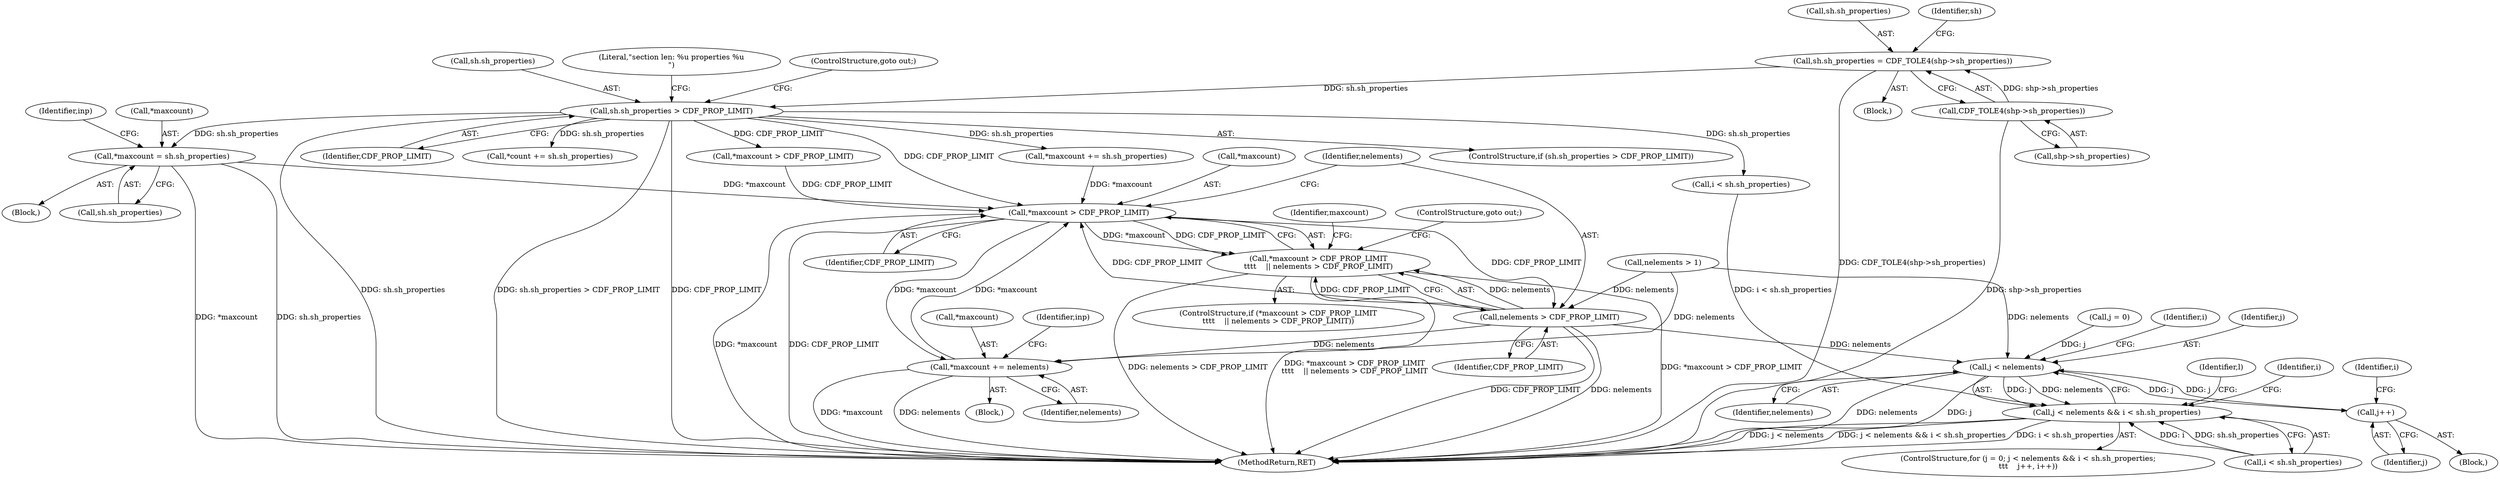 digraph "0_file_93e063ee374b6a75729df9e7201fb511e47e259d@pointer" {
"1000211" [label="(Call,*maxcount = sh.sh_properties)"];
"1000177" [label="(Call,sh.sh_properties > CDF_PROP_LIMIT)"];
"1000168" [label="(Call,sh.sh_properties = CDF_TOLE4(shp->sh_properties))"];
"1000172" [label="(Call,CDF_TOLE4(shp->sh_properties))"];
"1000662" [label="(Call,*maxcount > CDF_PROP_LIMIT)"];
"1000661" [label="(Call,*maxcount > CDF_PROP_LIMIT\n\t\t\t\t    || nelements > CDF_PROP_LIMIT)"];
"1000666" [label="(Call,nelements > CDF_PROP_LIMIT)"];
"1000670" [label="(Call,*maxcount += nelements)"];
"1000698" [label="(Call,j < nelements)"];
"1000697" [label="(Call,j < nelements && i < sh.sh_properties)"];
"1000707" [label="(Call,j++)"];
"1000168" [label="(Call,sh.sh_properties = CDF_TOLE4(shp->sh_properties))"];
"1000661" [label="(Call,*maxcount > CDF_PROP_LIMIT\n\t\t\t\t    || nelements > CDF_PROP_LIMIT)"];
"1000693" [label="(ControlStructure,for (j = 0; j < nelements && i < sh.sh_properties;\n\t\t\t    j++, i++))"];
"1000670" [label="(Call,*maxcount += nelements)"];
"1000671" [label="(Call,*maxcount)"];
"1000668" [label="(Identifier,CDF_PROP_LIMIT)"];
"1000673" [label="(Identifier,nelements)"];
"1000676" [label="(Identifier,inp)"];
"1000185" [label="(Literal,\"section len: %u properties %u\n\")"];
"1000698" [label="(Call,j < nelements)"];
"1000702" [label="(Identifier,i)"];
"1000701" [label="(Call,i < sh.sh_properties)"];
"1000182" [label="(ControlStructure,goto out;)"];
"1000176" [label="(ControlStructure,if (sh.sh_properties > CDF_PROP_LIMIT))"];
"1000203" [label="(Call,*maxcount += sh.sh_properties)"];
"1000666" [label="(Call,nelements > CDF_PROP_LIMIT)"];
"1000169" [label="(Call,sh.sh_properties)"];
"1000714" [label="(Identifier,l)"];
"1000853" [label="(MethodReturn,RET)"];
"1000179" [label="(Identifier,sh)"];
"1000211" [label="(Call,*maxcount = sh.sh_properties)"];
"1000667" [label="(Identifier,nelements)"];
"1000699" [label="(Identifier,j)"];
"1000663" [label="(Call,*maxcount)"];
"1000178" [label="(Call,sh.sh_properties)"];
"1000788" [label="(Identifier,i)"];
"1000181" [label="(Identifier,CDF_PROP_LIMIT)"];
"1000219" [label="(Identifier,inp)"];
"1000697" [label="(Call,j < nelements && i < sh.sh_properties)"];
"1000652" [label="(Block,)"];
"1000694" [label="(Call,j = 0)"];
"1000177" [label="(Call,sh.sh_properties > CDF_PROP_LIMIT)"];
"1000708" [label="(Identifier,j)"];
"1000107" [label="(Block,)"];
"1000707" [label="(Call,j++)"];
"1000700" [label="(Identifier,nelements)"];
"1000173" [label="(Call,shp->sh_properties)"];
"1000669" [label="(ControlStructure,goto out;)"];
"1000212" [label="(Call,*maxcount)"];
"1000198" [label="(Call,*maxcount > CDF_PROP_LIMIT)"];
"1000230" [label="(Call,*count += sh.sh_properties)"];
"1000665" [label="(Identifier,CDF_PROP_LIMIT)"];
"1000649" [label="(Call,nelements > 1)"];
"1000662" [label="(Call,*maxcount > CDF_PROP_LIMIT)"];
"1000210" [label="(Block,)"];
"1000710" [label="(Identifier,i)"];
"1000214" [label="(Call,sh.sh_properties)"];
"1000660" [label="(ControlStructure,if (*maxcount > CDF_PROP_LIMIT\n\t\t\t\t    || nelements > CDF_PROP_LIMIT))"];
"1000672" [label="(Identifier,maxcount)"];
"1000251" [label="(Call,i < sh.sh_properties)"];
"1000706" [label="(Block,)"];
"1000172" [label="(Call,CDF_TOLE4(shp->sh_properties))"];
"1000211" -> "1000210"  [label="AST: "];
"1000211" -> "1000214"  [label="CFG: "];
"1000212" -> "1000211"  [label="AST: "];
"1000214" -> "1000211"  [label="AST: "];
"1000219" -> "1000211"  [label="CFG: "];
"1000211" -> "1000853"  [label="DDG: sh.sh_properties"];
"1000211" -> "1000853"  [label="DDG: *maxcount"];
"1000177" -> "1000211"  [label="DDG: sh.sh_properties"];
"1000211" -> "1000662"  [label="DDG: *maxcount"];
"1000177" -> "1000176"  [label="AST: "];
"1000177" -> "1000181"  [label="CFG: "];
"1000178" -> "1000177"  [label="AST: "];
"1000181" -> "1000177"  [label="AST: "];
"1000182" -> "1000177"  [label="CFG: "];
"1000185" -> "1000177"  [label="CFG: "];
"1000177" -> "1000853"  [label="DDG: sh.sh_properties"];
"1000177" -> "1000853"  [label="DDG: CDF_PROP_LIMIT"];
"1000177" -> "1000853"  [label="DDG: sh.sh_properties > CDF_PROP_LIMIT"];
"1000168" -> "1000177"  [label="DDG: sh.sh_properties"];
"1000177" -> "1000198"  [label="DDG: CDF_PROP_LIMIT"];
"1000177" -> "1000203"  [label="DDG: sh.sh_properties"];
"1000177" -> "1000230"  [label="DDG: sh.sh_properties"];
"1000177" -> "1000251"  [label="DDG: sh.sh_properties"];
"1000177" -> "1000662"  [label="DDG: CDF_PROP_LIMIT"];
"1000168" -> "1000107"  [label="AST: "];
"1000168" -> "1000172"  [label="CFG: "];
"1000169" -> "1000168"  [label="AST: "];
"1000172" -> "1000168"  [label="AST: "];
"1000179" -> "1000168"  [label="CFG: "];
"1000168" -> "1000853"  [label="DDG: CDF_TOLE4(shp->sh_properties)"];
"1000172" -> "1000168"  [label="DDG: shp->sh_properties"];
"1000172" -> "1000173"  [label="CFG: "];
"1000173" -> "1000172"  [label="AST: "];
"1000172" -> "1000853"  [label="DDG: shp->sh_properties"];
"1000662" -> "1000661"  [label="AST: "];
"1000662" -> "1000665"  [label="CFG: "];
"1000663" -> "1000662"  [label="AST: "];
"1000665" -> "1000662"  [label="AST: "];
"1000667" -> "1000662"  [label="CFG: "];
"1000661" -> "1000662"  [label="CFG: "];
"1000662" -> "1000853"  [label="DDG: *maxcount"];
"1000662" -> "1000853"  [label="DDG: CDF_PROP_LIMIT"];
"1000662" -> "1000661"  [label="DDG: *maxcount"];
"1000662" -> "1000661"  [label="DDG: CDF_PROP_LIMIT"];
"1000670" -> "1000662"  [label="DDG: *maxcount"];
"1000203" -> "1000662"  [label="DDG: *maxcount"];
"1000198" -> "1000662"  [label="DDG: CDF_PROP_LIMIT"];
"1000666" -> "1000662"  [label="DDG: CDF_PROP_LIMIT"];
"1000662" -> "1000666"  [label="DDG: CDF_PROP_LIMIT"];
"1000662" -> "1000670"  [label="DDG: *maxcount"];
"1000661" -> "1000660"  [label="AST: "];
"1000661" -> "1000666"  [label="CFG: "];
"1000666" -> "1000661"  [label="AST: "];
"1000669" -> "1000661"  [label="CFG: "];
"1000672" -> "1000661"  [label="CFG: "];
"1000661" -> "1000853"  [label="DDG: *maxcount > CDF_PROP_LIMIT\n\t\t\t\t    || nelements > CDF_PROP_LIMIT"];
"1000661" -> "1000853"  [label="DDG: *maxcount > CDF_PROP_LIMIT"];
"1000661" -> "1000853"  [label="DDG: nelements > CDF_PROP_LIMIT"];
"1000666" -> "1000661"  [label="DDG: nelements"];
"1000666" -> "1000661"  [label="DDG: CDF_PROP_LIMIT"];
"1000666" -> "1000668"  [label="CFG: "];
"1000667" -> "1000666"  [label="AST: "];
"1000668" -> "1000666"  [label="AST: "];
"1000666" -> "1000853"  [label="DDG: CDF_PROP_LIMIT"];
"1000666" -> "1000853"  [label="DDG: nelements"];
"1000649" -> "1000666"  [label="DDG: nelements"];
"1000666" -> "1000670"  [label="DDG: nelements"];
"1000666" -> "1000698"  [label="DDG: nelements"];
"1000670" -> "1000652"  [label="AST: "];
"1000670" -> "1000673"  [label="CFG: "];
"1000671" -> "1000670"  [label="AST: "];
"1000673" -> "1000670"  [label="AST: "];
"1000676" -> "1000670"  [label="CFG: "];
"1000670" -> "1000853"  [label="DDG: *maxcount"];
"1000670" -> "1000853"  [label="DDG: nelements"];
"1000649" -> "1000670"  [label="DDG: nelements"];
"1000698" -> "1000697"  [label="AST: "];
"1000698" -> "1000700"  [label="CFG: "];
"1000699" -> "1000698"  [label="AST: "];
"1000700" -> "1000698"  [label="AST: "];
"1000702" -> "1000698"  [label="CFG: "];
"1000697" -> "1000698"  [label="CFG: "];
"1000698" -> "1000853"  [label="DDG: nelements"];
"1000698" -> "1000853"  [label="DDG: j"];
"1000698" -> "1000697"  [label="DDG: j"];
"1000698" -> "1000697"  [label="DDG: nelements"];
"1000694" -> "1000698"  [label="DDG: j"];
"1000707" -> "1000698"  [label="DDG: j"];
"1000649" -> "1000698"  [label="DDG: nelements"];
"1000698" -> "1000707"  [label="DDG: j"];
"1000697" -> "1000693"  [label="AST: "];
"1000697" -> "1000701"  [label="CFG: "];
"1000701" -> "1000697"  [label="AST: "];
"1000714" -> "1000697"  [label="CFG: "];
"1000788" -> "1000697"  [label="CFG: "];
"1000697" -> "1000853"  [label="DDG: j < nelements && i < sh.sh_properties"];
"1000697" -> "1000853"  [label="DDG: i < sh.sh_properties"];
"1000697" -> "1000853"  [label="DDG: j < nelements"];
"1000251" -> "1000697"  [label="DDG: i < sh.sh_properties"];
"1000701" -> "1000697"  [label="DDG: i"];
"1000701" -> "1000697"  [label="DDG: sh.sh_properties"];
"1000707" -> "1000706"  [label="AST: "];
"1000707" -> "1000708"  [label="CFG: "];
"1000708" -> "1000707"  [label="AST: "];
"1000710" -> "1000707"  [label="CFG: "];
}
